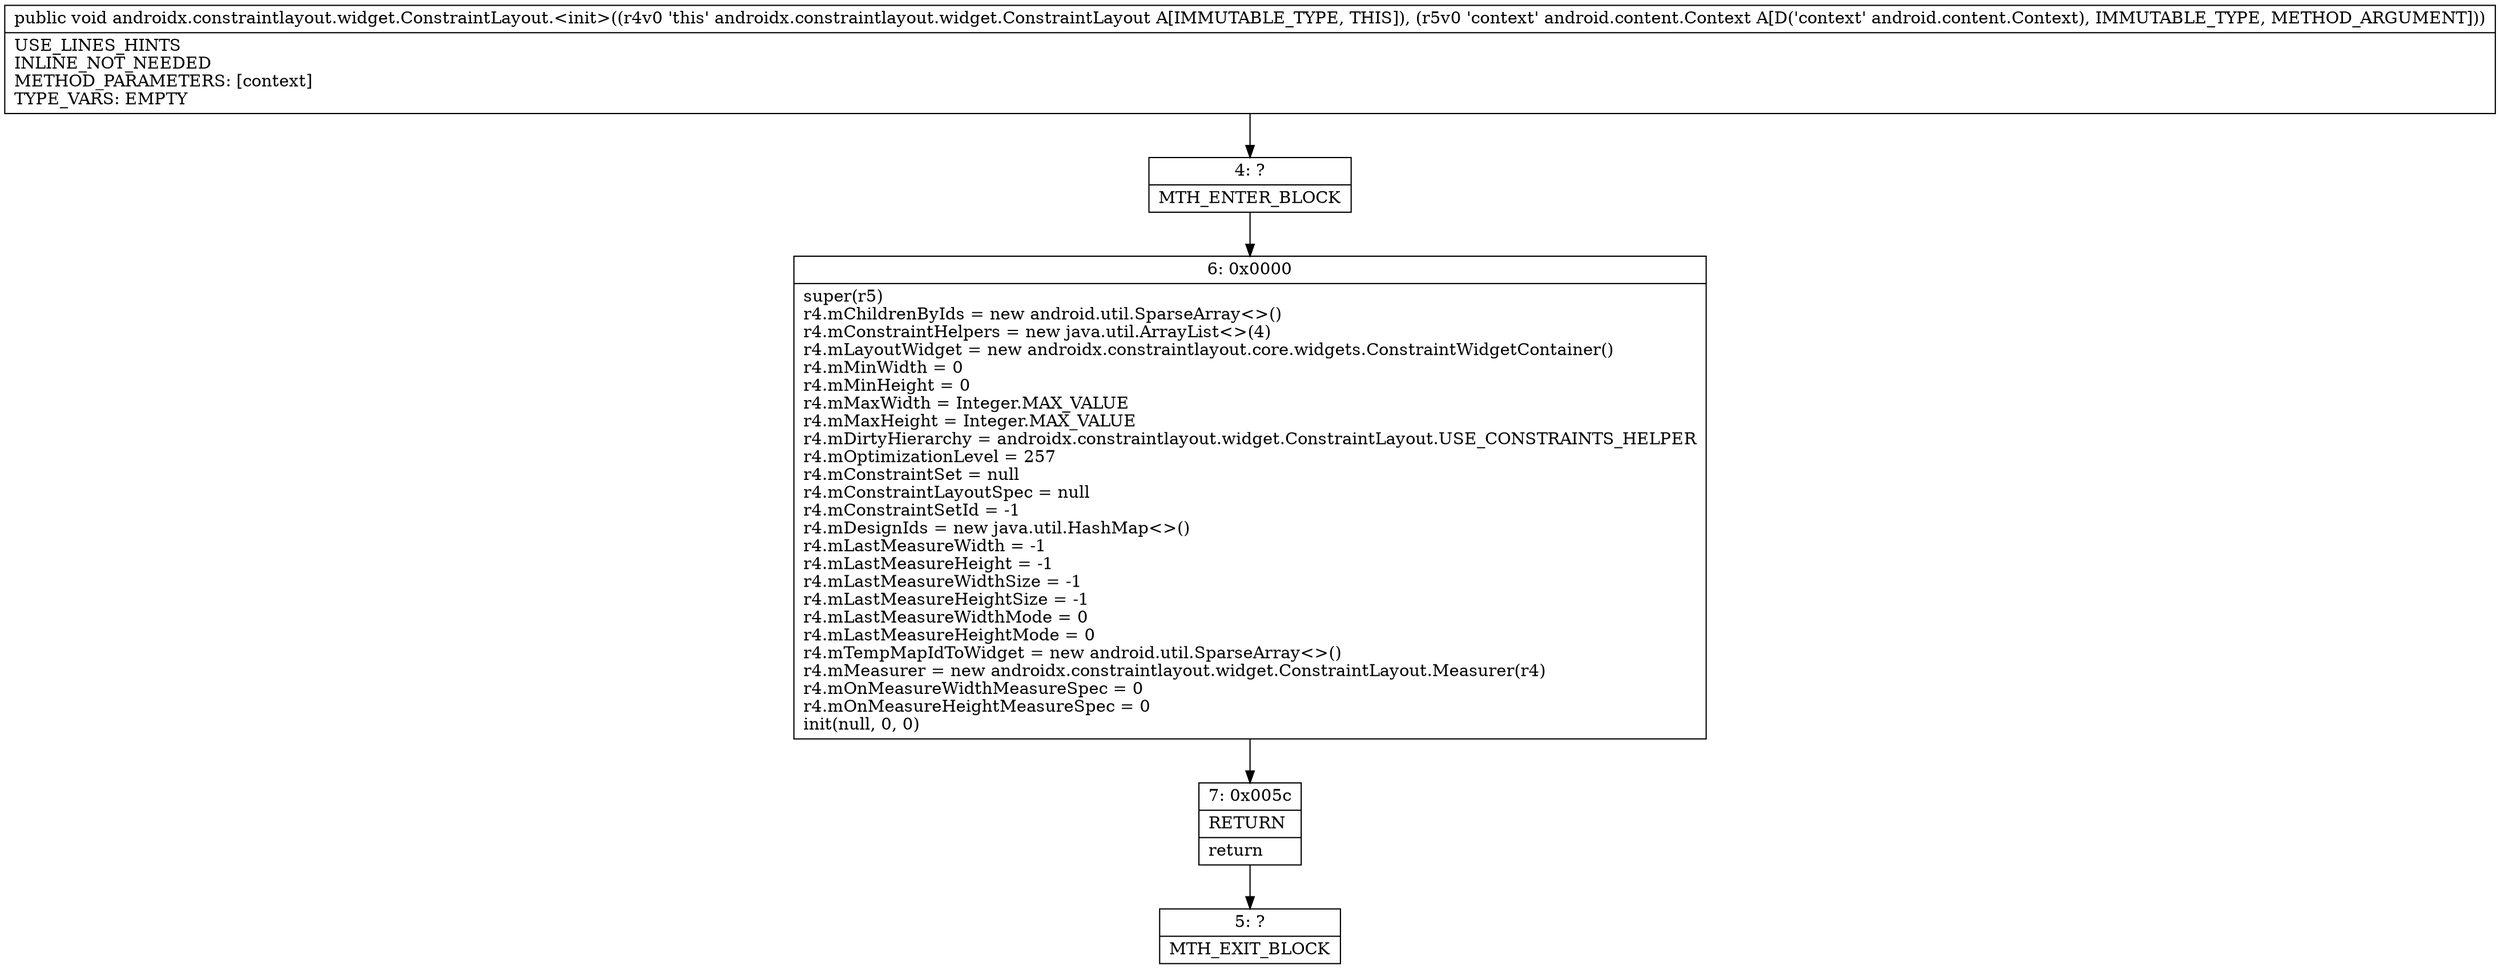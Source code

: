 digraph "CFG forandroidx.constraintlayout.widget.ConstraintLayout.\<init\>(Landroid\/content\/Context;)V" {
Node_4 [shape=record,label="{4\:\ ?|MTH_ENTER_BLOCK\l}"];
Node_6 [shape=record,label="{6\:\ 0x0000|super(r5)\lr4.mChildrenByIds = new android.util.SparseArray\<\>()\lr4.mConstraintHelpers = new java.util.ArrayList\<\>(4)\lr4.mLayoutWidget = new androidx.constraintlayout.core.widgets.ConstraintWidgetContainer()\lr4.mMinWidth = 0\lr4.mMinHeight = 0\lr4.mMaxWidth = Integer.MAX_VALUE\lr4.mMaxHeight = Integer.MAX_VALUE\lr4.mDirtyHierarchy = androidx.constraintlayout.widget.ConstraintLayout.USE_CONSTRAINTS_HELPER\lr4.mOptimizationLevel = 257\lr4.mConstraintSet = null\lr4.mConstraintLayoutSpec = null\lr4.mConstraintSetId = \-1\lr4.mDesignIds = new java.util.HashMap\<\>()\lr4.mLastMeasureWidth = \-1\lr4.mLastMeasureHeight = \-1\lr4.mLastMeasureWidthSize = \-1\lr4.mLastMeasureHeightSize = \-1\lr4.mLastMeasureWidthMode = 0\lr4.mLastMeasureHeightMode = 0\lr4.mTempMapIdToWidget = new android.util.SparseArray\<\>()\lr4.mMeasurer = new androidx.constraintlayout.widget.ConstraintLayout.Measurer(r4)\lr4.mOnMeasureWidthMeasureSpec = 0\lr4.mOnMeasureHeightMeasureSpec = 0\linit(null, 0, 0)\l}"];
Node_7 [shape=record,label="{7\:\ 0x005c|RETURN\l|return\l}"];
Node_5 [shape=record,label="{5\:\ ?|MTH_EXIT_BLOCK\l}"];
MethodNode[shape=record,label="{public void androidx.constraintlayout.widget.ConstraintLayout.\<init\>((r4v0 'this' androidx.constraintlayout.widget.ConstraintLayout A[IMMUTABLE_TYPE, THIS]), (r5v0 'context' android.content.Context A[D('context' android.content.Context), IMMUTABLE_TYPE, METHOD_ARGUMENT]))  | USE_LINES_HINTS\lINLINE_NOT_NEEDED\lMETHOD_PARAMETERS: [context]\lTYPE_VARS: EMPTY\l}"];
MethodNode -> Node_4;Node_4 -> Node_6;
Node_6 -> Node_7;
Node_7 -> Node_5;
}


